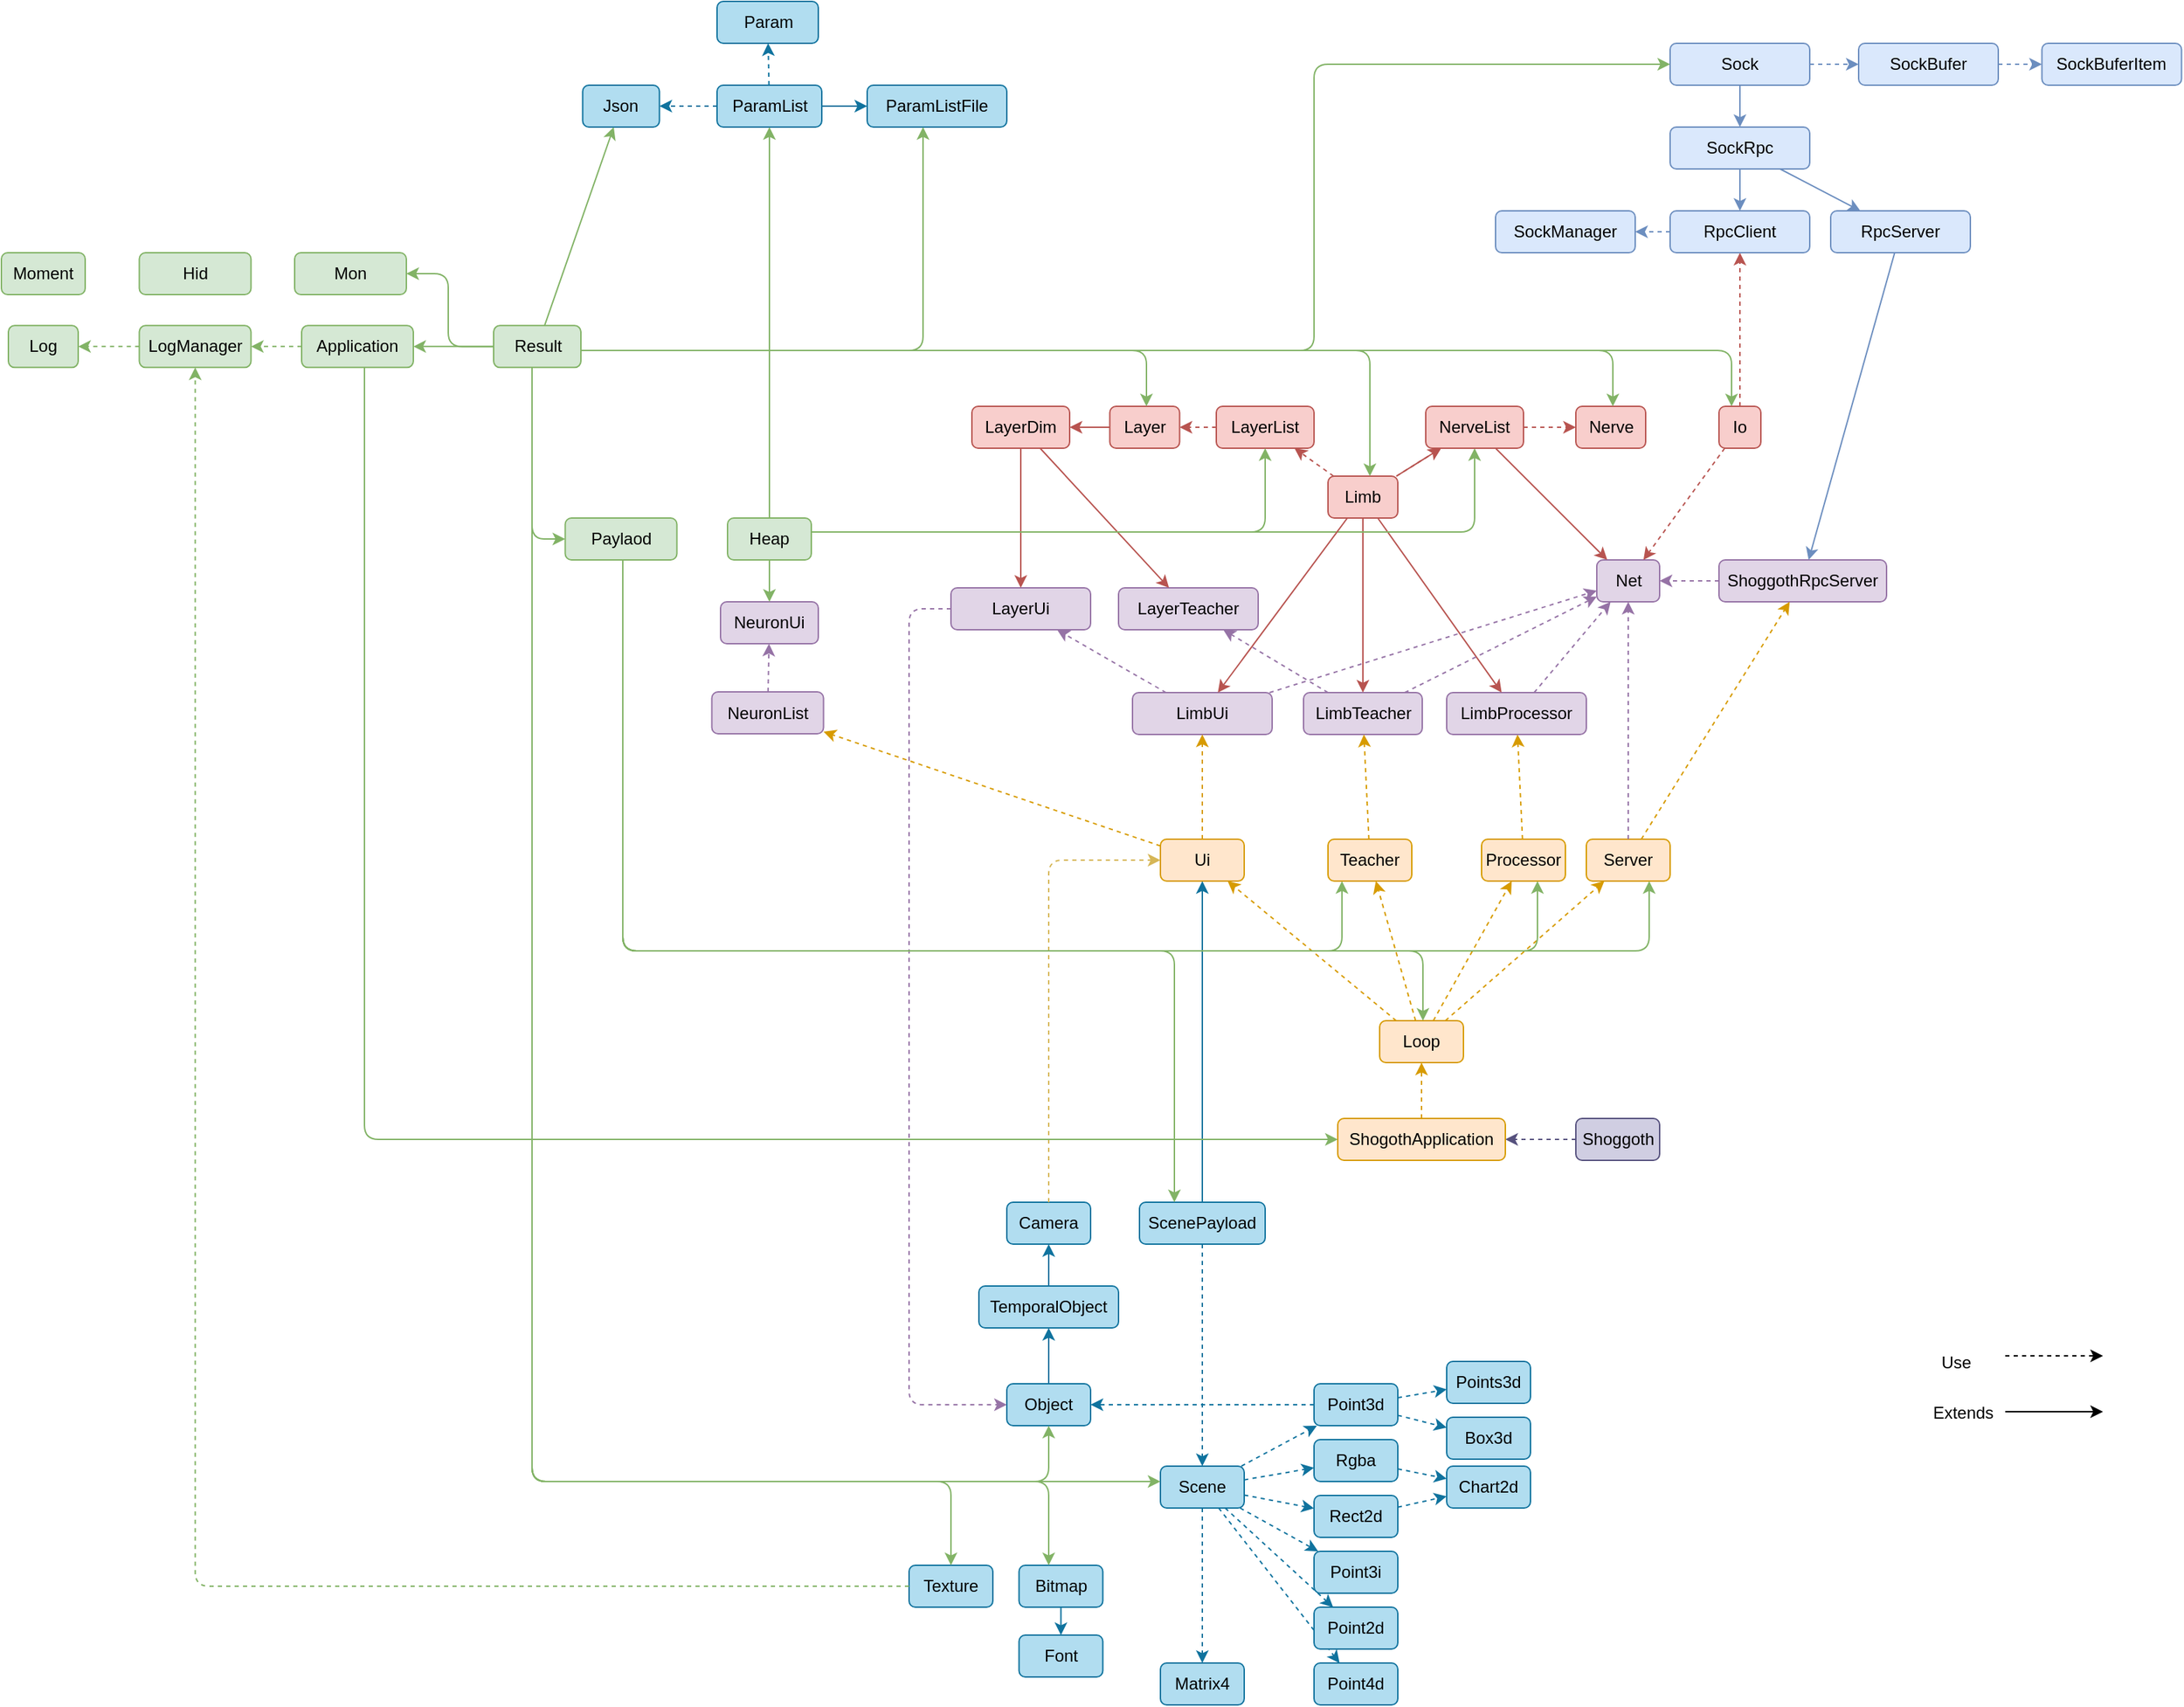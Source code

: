 <mxfile version="24.0.2" type="device">
  <diagram name="Страница — 1" id="72SPT2geHqqNimbWTybM">
    <mxGraphModel dx="3086" dy="752" grid="1" gridSize="10" guides="1" tooltips="1" connect="1" arrows="1" fold="1" page="1" pageScale="1" pageWidth="827" pageHeight="1169" background="none" math="0" shadow="0">
      <root>
        <mxCell id="0" />
        <mxCell id="1" parent="0" />
        <mxCell id="BPb5hYeniMufHD9t9Q5h-2" value="Shoggoth" style="text;html=1;align=center;verticalAlign=middle;whiteSpace=wrap;rounded=1;fillColor=#d0cee2;strokeColor=#56517e;" parent="1" vertex="1">
          <mxGeometry x="-242.5" y="890" width="60" height="30" as="geometry" />
        </mxCell>
        <mxCell id="BPb5hYeniMufHD9t9Q5h-4" style="rounded=1;orthogonalLoop=1;jettySize=auto;html=1;dashed=1;fillColor=#d0cee2;strokeColor=#56517e;" parent="1" source="BPb5hYeniMufHD9t9Q5h-2" target="BPb5hYeniMufHD9t9Q5h-3" edge="1">
          <mxGeometry relative="1" as="geometry">
            <mxPoint x="178.25" y="360" as="sourcePoint" />
          </mxGeometry>
        </mxCell>
        <mxCell id="BPb5hYeniMufHD9t9Q5h-3" value="ShogothApplication" style="text;html=1;align=center;verticalAlign=middle;whiteSpace=wrap;rounded=1;fillColor=#ffe6cc;strokeColor=#d79b00;" parent="1" vertex="1">
          <mxGeometry x="-413" y="890" width="120" height="30" as="geometry" />
        </mxCell>
        <mxCell id="BPb5hYeniMufHD9t9Q5h-6" style="rounded=1;orthogonalLoop=1;jettySize=auto;html=1;dashed=1;fillColor=#ffe6cc;strokeColor=#d79b00;" parent="1" source="BPb5hYeniMufHD9t9Q5h-14" target="BPb5hYeniMufHD9t9Q5h-5" edge="1">
          <mxGeometry relative="1" as="geometry">
            <mxPoint x="50" y="325.5" as="targetPoint" />
          </mxGeometry>
        </mxCell>
        <mxCell id="BPb5hYeniMufHD9t9Q5h-5" value="Server" style="text;html=1;align=center;verticalAlign=middle;whiteSpace=wrap;rounded=1;fillColor=#ffe6cc;strokeColor=#d79b00;" parent="1" vertex="1">
          <mxGeometry x="-235" y="690" width="60" height="30" as="geometry" />
        </mxCell>
        <mxCell id="BPb5hYeniMufHD9t9Q5h-8" style="rounded=1;orthogonalLoop=1;jettySize=auto;html=1;dashed=1;fillColor=#ffe6cc;strokeColor=#d79b00;" parent="1" source="BPb5hYeniMufHD9t9Q5h-14" target="BPb5hYeniMufHD9t9Q5h-7" edge="1">
          <mxGeometry relative="1" as="geometry">
            <mxPoint x="30" y="305.5" as="targetPoint" />
          </mxGeometry>
        </mxCell>
        <mxCell id="BPb5hYeniMufHD9t9Q5h-7" value="Teacher" style="text;html=1;align=center;verticalAlign=middle;whiteSpace=wrap;rounded=1;fillColor=#ffe6cc;strokeColor=#d79b00;" parent="1" vertex="1">
          <mxGeometry x="-420" y="690" width="60" height="30" as="geometry" />
        </mxCell>
        <mxCell id="BPb5hYeniMufHD9t9Q5h-9" value="Application" style="text;html=1;align=center;verticalAlign=middle;whiteSpace=wrap;rounded=1;fillColor=#d5e8d4;strokeColor=#82b366;" parent="1" vertex="1">
          <mxGeometry x="-1155" y="322.16" width="80" height="30" as="geometry" />
        </mxCell>
        <mxCell id="BPb5hYeniMufHD9t9Q5h-12" style="rounded=1;orthogonalLoop=1;jettySize=auto;html=1;dashed=1;fillColor=#ffe6cc;strokeColor=#d79b00;" parent="1" source="BPb5hYeniMufHD9t9Q5h-14" target="BPb5hYeniMufHD9t9Q5h-11" edge="1">
          <mxGeometry relative="1" as="geometry">
            <mxPoint x="220" y="665.5" as="targetPoint" />
          </mxGeometry>
        </mxCell>
        <mxCell id="BPb5hYeniMufHD9t9Q5h-11" value="Ui" style="text;html=1;align=center;verticalAlign=middle;whiteSpace=wrap;rounded=1;fillColor=#ffe6cc;strokeColor=#d79b00;" parent="1" vertex="1">
          <mxGeometry x="-540" y="690" width="60" height="30" as="geometry" />
        </mxCell>
        <mxCell id="BPb5hYeniMufHD9t9Q5h-15" style="rounded=1;orthogonalLoop=1;jettySize=auto;html=1;dashed=1;fillColor=#ffe6cc;strokeColor=#d79b00;" parent="1" source="BPb5hYeniMufHD9t9Q5h-3" target="BPb5hYeniMufHD9t9Q5h-14" edge="1">
          <mxGeometry relative="1" as="geometry">
            <mxPoint x="167" y="490" as="targetPoint" />
          </mxGeometry>
        </mxCell>
        <mxCell id="BPb5hYeniMufHD9t9Q5h-14" value="Loop" style="text;html=1;align=center;verticalAlign=middle;whiteSpace=wrap;rounded=1;fillColor=#ffe6cc;strokeColor=#d79b00;" parent="1" vertex="1">
          <mxGeometry x="-383" y="820" width="60" height="30" as="geometry" />
        </mxCell>
        <mxCell id="BPb5hYeniMufHD9t9Q5h-17" style="rounded=1;orthogonalLoop=1;jettySize=auto;html=1;dashed=1;fillColor=#ffe6cc;strokeColor=#d79b00;" parent="1" source="BPb5hYeniMufHD9t9Q5h-14" target="BPb5hYeniMufHD9t9Q5h-16" edge="1">
          <mxGeometry relative="1" as="geometry">
            <mxPoint x="90" y="315.5" as="targetPoint" />
          </mxGeometry>
        </mxCell>
        <mxCell id="BPb5hYeniMufHD9t9Q5h-16" value="Processor" style="text;html=1;align=center;verticalAlign=middle;whiteSpace=wrap;rounded=1;fillColor=#ffe6cc;strokeColor=#d79b00;" parent="1" vertex="1">
          <mxGeometry x="-310" y="690" width="60" height="30" as="geometry" />
        </mxCell>
        <mxCell id="BPb5hYeniMufHD9t9Q5h-19" style="rounded=1;orthogonalLoop=1;jettySize=auto;html=1;fillColor=#d5e8d4;strokeColor=#82b366;edgeStyle=orthogonalEdgeStyle;" parent="1" source="Z55XJMEU9uU-6QPWOgbq-85" target="BPb5hYeniMufHD9t9Q5h-7" edge="1">
          <mxGeometry relative="1" as="geometry">
            <mxPoint x="-820" y="805" as="sourcePoint" />
            <Array as="points">
              <mxPoint x="-925" y="770" />
              <mxPoint x="-410" y="770" />
            </Array>
          </mxGeometry>
        </mxCell>
        <mxCell id="BPb5hYeniMufHD9t9Q5h-24" style="rounded=1;orthogonalLoop=1;jettySize=auto;html=1;fillColor=#d5e8d4;strokeColor=#82b366;edgeStyle=orthogonalEdgeStyle;" parent="1" source="Z55XJMEU9uU-6QPWOgbq-85" target="BPb5hYeniMufHD9t9Q5h-14" edge="1">
          <mxGeometry relative="1" as="geometry">
            <mxPoint x="-820" y="805" as="sourcePoint" />
            <Array as="points">
              <mxPoint x="-925" y="770" />
              <mxPoint x="-352" y="770" />
            </Array>
          </mxGeometry>
        </mxCell>
        <mxCell id="BPb5hYeniMufHD9t9Q5h-20" style="rounded=1;orthogonalLoop=1;jettySize=auto;html=1;fillColor=#b1ddf0;strokeColor=#10739e;" parent="1" source="Z55XJMEU9uU-6QPWOgbq-20" target="BPb5hYeniMufHD9t9Q5h-11" edge="1">
          <mxGeometry relative="1" as="geometry">
            <mxPoint x="-210" y="540" as="sourcePoint" />
            <mxPoint x="-60" y="400" as="targetPoint" />
          </mxGeometry>
        </mxCell>
        <mxCell id="BPb5hYeniMufHD9t9Q5h-22" style="rounded=1;orthogonalLoop=1;jettySize=auto;html=1;fillColor=#d5e8d4;strokeColor=#82b366;edgeStyle=orthogonalEdgeStyle;" parent="1" source="Z55XJMEU9uU-6QPWOgbq-85" target="BPb5hYeniMufHD9t9Q5h-5" edge="1">
          <mxGeometry relative="1" as="geometry">
            <mxPoint x="-820" y="805" as="sourcePoint" />
            <mxPoint x="-75" y="280" as="targetPoint" />
            <Array as="points">
              <mxPoint x="-925" y="770" />
              <mxPoint x="-190" y="770" />
            </Array>
          </mxGeometry>
        </mxCell>
        <mxCell id="BPb5hYeniMufHD9t9Q5h-23" style="rounded=1;orthogonalLoop=1;jettySize=auto;html=1;fillColor=#d5e8d4;strokeColor=#82b366;edgeStyle=orthogonalEdgeStyle;" parent="1" source="Z55XJMEU9uU-6QPWOgbq-85" target="BPb5hYeniMufHD9t9Q5h-16" edge="1">
          <mxGeometry relative="1" as="geometry">
            <mxPoint x="-820" y="805" as="sourcePoint" />
            <mxPoint x="-70" y="230" as="targetPoint" />
            <Array as="points">
              <mxPoint x="-925" y="770" />
              <mxPoint x="-270" y="770" />
            </Array>
          </mxGeometry>
        </mxCell>
        <mxCell id="BPb5hYeniMufHD9t9Q5h-28" style="rounded=1;orthogonalLoop=1;jettySize=auto;html=1;dashed=1;fillColor=#ffe6cc;strokeColor=#d79b00;" parent="1" source="BPb5hYeniMufHD9t9Q5h-16" target="BPb5hYeniMufHD9t9Q5h-25" edge="1">
          <mxGeometry relative="1" as="geometry">
            <mxPoint x="-210" y="660" as="targetPoint" />
          </mxGeometry>
        </mxCell>
        <mxCell id="BPb5hYeniMufHD9t9Q5h-25" value="LimbProcessor" style="text;html=1;align=center;verticalAlign=middle;whiteSpace=wrap;rounded=1;fillColor=#e1d5e7;strokeColor=#9673a6;" parent="1" vertex="1">
          <mxGeometry x="-335" y="585" width="100" height="30" as="geometry" />
        </mxCell>
        <mxCell id="BPb5hYeniMufHD9t9Q5h-26" value="LimbTeacher" style="text;html=1;align=center;verticalAlign=middle;whiteSpace=wrap;rounded=1;fillColor=#e1d5e7;strokeColor=#9673a6;" parent="1" vertex="1">
          <mxGeometry x="-437.5" y="585" width="85" height="30" as="geometry" />
        </mxCell>
        <mxCell id="BPb5hYeniMufHD9t9Q5h-27" value="LimbUi" style="text;html=1;align=center;verticalAlign=middle;whiteSpace=wrap;rounded=1;fillColor=#e1d5e7;strokeColor=#9673a6;" parent="1" vertex="1">
          <mxGeometry x="-560" y="585" width="100" height="30" as="geometry" />
        </mxCell>
        <mxCell id="BPb5hYeniMufHD9t9Q5h-29" style="rounded=1;orthogonalLoop=1;jettySize=auto;html=1;dashed=1;fillColor=#ffe6cc;strokeColor=#d79b00;" parent="1" source="BPb5hYeniMufHD9t9Q5h-7" target="BPb5hYeniMufHD9t9Q5h-26" edge="1">
          <mxGeometry relative="1" as="geometry">
            <mxPoint x="-190" y="372" as="sourcePoint" />
            <mxPoint x="-190" y="610" as="targetPoint" />
          </mxGeometry>
        </mxCell>
        <mxCell id="BPb5hYeniMufHD9t9Q5h-31" style="rounded=1;orthogonalLoop=1;jettySize=auto;html=1;dashed=1;fillColor=#ffe6cc;strokeColor=#d79b00;" parent="1" source="BPb5hYeniMufHD9t9Q5h-11" target="BPb5hYeniMufHD9t9Q5h-27" edge="1">
          <mxGeometry relative="1" as="geometry">
            <mxPoint x="-195" y="300" as="sourcePoint" />
            <mxPoint x="-230" y="620" as="targetPoint" />
          </mxGeometry>
        </mxCell>
        <mxCell id="BPb5hYeniMufHD9t9Q5h-32" value="Limb" style="text;html=1;align=center;verticalAlign=middle;whiteSpace=wrap;rounded=1;fillColor=#f8cecc;strokeColor=#b85450;" parent="1" vertex="1">
          <mxGeometry x="-420" y="430" width="50" height="30" as="geometry" />
        </mxCell>
        <mxCell id="BPb5hYeniMufHD9t9Q5h-33" style="rounded=1;orthogonalLoop=1;jettySize=auto;html=1;fillColor=#f8cecc;strokeColor=#b85450;" parent="1" source="BPb5hYeniMufHD9t9Q5h-32" target="BPb5hYeniMufHD9t9Q5h-25" edge="1">
          <mxGeometry relative="1" as="geometry">
            <mxPoint x="-227" y="250" as="sourcePoint" />
            <mxPoint x="-102" y="400" as="targetPoint" />
            <Array as="points" />
          </mxGeometry>
        </mxCell>
        <mxCell id="BPb5hYeniMufHD9t9Q5h-35" style="rounded=1;orthogonalLoop=1;jettySize=auto;html=1;fillColor=#f8cecc;strokeColor=#b85450;" parent="1" source="BPb5hYeniMufHD9t9Q5h-32" target="BPb5hYeniMufHD9t9Q5h-26" edge="1">
          <mxGeometry relative="1" as="geometry">
            <mxPoint x="-353" y="365" as="sourcePoint" />
            <mxPoint x="-290" y="365" as="targetPoint" />
            <Array as="points" />
          </mxGeometry>
        </mxCell>
        <mxCell id="BPb5hYeniMufHD9t9Q5h-36" value="Net" style="text;html=1;align=center;verticalAlign=middle;whiteSpace=wrap;rounded=1;fillColor=#e1d5e7;strokeColor=#9673a6;" parent="1" vertex="1">
          <mxGeometry x="-227.5" y="490" width="45" height="30" as="geometry" />
        </mxCell>
        <mxCell id="BPb5hYeniMufHD9t9Q5h-37" style="rounded=1;orthogonalLoop=1;jettySize=auto;html=1;fillColor=#f8cecc;strokeColor=#b85450;" parent="1" source="BPb5hYeniMufHD9t9Q5h-69" target="BPb5hYeniMufHD9t9Q5h-36" edge="1">
          <mxGeometry relative="1" as="geometry">
            <mxPoint x="-371" y="400" as="sourcePoint" />
            <mxPoint x="-306" y="420" as="targetPoint" />
            <Array as="points" />
          </mxGeometry>
        </mxCell>
        <mxCell id="BPb5hYeniMufHD9t9Q5h-39" style="rounded=1;orthogonalLoop=1;jettySize=auto;html=1;dashed=1;fillColor=#e1d5e7;strokeColor=#9673a6;" parent="1" source="BPb5hYeniMufHD9t9Q5h-25" target="BPb5hYeniMufHD9t9Q5h-36" edge="1">
          <mxGeometry relative="1" as="geometry">
            <mxPoint x="-190" y="415" as="sourcePoint" />
            <mxPoint x="-230" y="190" as="targetPoint" />
          </mxGeometry>
        </mxCell>
        <mxCell id="BPb5hYeniMufHD9t9Q5h-40" style="rounded=1;orthogonalLoop=1;jettySize=auto;html=1;dashed=1;fillColor=#e1d5e7;strokeColor=#9673a6;" parent="1" source="BPb5hYeniMufHD9t9Q5h-27" target="BPb5hYeniMufHD9t9Q5h-36" edge="1">
          <mxGeometry relative="1" as="geometry">
            <mxPoint x="-362" y="460" as="sourcePoint" />
            <mxPoint x="-220" y="180" as="targetPoint" />
          </mxGeometry>
        </mxCell>
        <mxCell id="BPb5hYeniMufHD9t9Q5h-41" style="rounded=1;orthogonalLoop=1;jettySize=auto;html=1;dashed=1;fillColor=#e1d5e7;strokeColor=#9673a6;" parent="1" source="BPb5hYeniMufHD9t9Q5h-26" target="BPb5hYeniMufHD9t9Q5h-36" edge="1">
          <mxGeometry relative="1" as="geometry">
            <mxPoint x="-381" y="460" as="sourcePoint" />
            <mxPoint x="-225" y="210" as="targetPoint" />
          </mxGeometry>
        </mxCell>
        <mxCell id="BPb5hYeniMufHD9t9Q5h-42" value="Layer" style="text;html=1;align=center;verticalAlign=middle;whiteSpace=wrap;rounded=1;fillColor=#f8cecc;strokeColor=#b85450;" parent="1" vertex="1">
          <mxGeometry x="-576.25" y="380" width="50" height="30" as="geometry" />
        </mxCell>
        <mxCell id="BPb5hYeniMufHD9t9Q5h-44" value="LayerTeacher" style="text;html=1;align=center;verticalAlign=middle;whiteSpace=wrap;rounded=1;fillColor=#e1d5e7;strokeColor=#9673a6;" parent="1" vertex="1">
          <mxGeometry x="-570" y="510" width="100" height="30" as="geometry" />
        </mxCell>
        <mxCell id="BPb5hYeniMufHD9t9Q5h-45" style="rounded=1;orthogonalLoop=1;jettySize=auto;html=1;fillColor=#f8cecc;strokeColor=#b85450;" parent="1" source="BPb5hYeniMufHD9t9Q5h-53" target="BPb5hYeniMufHD9t9Q5h-44" edge="1">
          <mxGeometry relative="1" as="geometry">
            <mxPoint x="-379" y="330" as="sourcePoint" />
            <mxPoint x="-264" y="400" as="targetPoint" />
          </mxGeometry>
        </mxCell>
        <mxCell id="BPb5hYeniMufHD9t9Q5h-46" style="rounded=1;orthogonalLoop=1;jettySize=auto;html=1;dashed=1;fillColor=#e1d5e7;strokeColor=#9673a6;" parent="1" source="BPb5hYeniMufHD9t9Q5h-26" target="BPb5hYeniMufHD9t9Q5h-44" edge="1">
          <mxGeometry relative="1" as="geometry">
            <mxPoint x="-363" y="345" as="sourcePoint" />
            <mxPoint x="-380" y="450" as="targetPoint" />
          </mxGeometry>
        </mxCell>
        <mxCell id="BPb5hYeniMufHD9t9Q5h-47" value="LayerUi" style="text;html=1;align=center;verticalAlign=middle;whiteSpace=wrap;rounded=1;fillColor=#e1d5e7;strokeColor=#9673a6;" parent="1" vertex="1">
          <mxGeometry x="-690" y="510" width="100" height="30" as="geometry" />
        </mxCell>
        <mxCell id="BPb5hYeniMufHD9t9Q5h-48" style="rounded=1;orthogonalLoop=1;jettySize=auto;html=1;dashed=1;fillColor=#e1d5e7;strokeColor=#9673a6;" parent="1" source="BPb5hYeniMufHD9t9Q5h-27" target="BPb5hYeniMufHD9t9Q5h-47" edge="1">
          <mxGeometry relative="1" as="geometry">
            <mxPoint x="-360" y="190" as="sourcePoint" />
            <mxPoint x="-300" y="610" as="targetPoint" />
          </mxGeometry>
        </mxCell>
        <mxCell id="BPb5hYeniMufHD9t9Q5h-49" style="rounded=1;orthogonalLoop=1;jettySize=auto;html=1;fillColor=#f8cecc;strokeColor=#b85450;" parent="1" source="BPb5hYeniMufHD9t9Q5h-42" target="BPb5hYeniMufHD9t9Q5h-53" edge="1">
          <mxGeometry relative="1" as="geometry">
            <mxPoint x="-95" y="325" as="sourcePoint" />
            <mxPoint x="-55" y="325" as="targetPoint" />
          </mxGeometry>
        </mxCell>
        <mxCell id="BPb5hYeniMufHD9t9Q5h-52" style="rounded=1;orthogonalLoop=1;jettySize=auto;html=1;dashed=1;fillColor=#f8cecc;strokeColor=#b85450;" parent="1" source="BPb5hYeniMufHD9t9Q5h-51" target="BPb5hYeniMufHD9t9Q5h-36" edge="1">
          <mxGeometry relative="1" as="geometry">
            <mxPoint x="-346" y="280" as="sourcePoint" />
            <mxPoint x="-420" y="220" as="targetPoint" />
          </mxGeometry>
        </mxCell>
        <mxCell id="BPb5hYeniMufHD9t9Q5h-53" value="LayerDim" style="text;html=1;align=center;verticalAlign=middle;whiteSpace=wrap;rounded=1;fillColor=#f8cecc;strokeColor=#b85450;" parent="1" vertex="1">
          <mxGeometry x="-675" y="380" width="70" height="30" as="geometry" />
        </mxCell>
        <mxCell id="BPb5hYeniMufHD9t9Q5h-54" style="rounded=1;orthogonalLoop=1;jettySize=auto;html=1;fillColor=#f8cecc;strokeColor=#b85450;" parent="1" source="BPb5hYeniMufHD9t9Q5h-53" target="BPb5hYeniMufHD9t9Q5h-47" edge="1">
          <mxGeometry relative="1" as="geometry">
            <mxPoint x="-460" y="378" as="sourcePoint" />
            <mxPoint x="-290" y="422" as="targetPoint" />
          </mxGeometry>
        </mxCell>
        <mxCell id="BPb5hYeniMufHD9t9Q5h-55" value="NeuronUi" style="text;html=1;align=center;verticalAlign=middle;whiteSpace=wrap;rounded=1;fillColor=#e1d5e7;strokeColor=#9673a6;" parent="1" vertex="1">
          <mxGeometry x="-855" y="520" width="70" height="30" as="geometry" />
        </mxCell>
        <mxCell id="BPb5hYeniMufHD9t9Q5h-57" value="NeuronList" style="text;html=1;align=center;verticalAlign=middle;whiteSpace=wrap;rounded=1;fillColor=#e1d5e7;strokeColor=#9673a6;" parent="1" vertex="1">
          <mxGeometry x="-861.25" y="584.5" width="80" height="30" as="geometry" />
        </mxCell>
        <mxCell id="BPb5hYeniMufHD9t9Q5h-58" style="rounded=1;orthogonalLoop=1;jettySize=auto;html=1;fillColor=#d5e8d4;strokeColor=#82b366;" parent="1" source="Z55XJMEU9uU-6QPWOgbq-43" target="BPb5hYeniMufHD9t9Q5h-55" edge="1">
          <mxGeometry relative="1" as="geometry">
            <mxPoint x="-10" y="435" as="sourcePoint" />
            <mxPoint x="-60" y="435" as="targetPoint" />
            <Array as="points" />
          </mxGeometry>
        </mxCell>
        <mxCell id="BPb5hYeniMufHD9t9Q5h-59" style="rounded=1;orthogonalLoop=1;jettySize=auto;html=1;dashed=1;fillColor=#e1d5e7;strokeColor=#9673a6;" parent="1" source="BPb5hYeniMufHD9t9Q5h-57" target="BPb5hYeniMufHD9t9Q5h-55" edge="1">
          <mxGeometry relative="1" as="geometry">
            <mxPoint x="-273" y="500" as="sourcePoint" />
            <mxPoint x="-490" y="830" as="targetPoint" />
          </mxGeometry>
        </mxCell>
        <mxCell id="BPb5hYeniMufHD9t9Q5h-61" style="rounded=1;orthogonalLoop=1;jettySize=auto;html=1;edgeStyle=orthogonalEdgeStyle;fillColor=#d5e8d4;strokeColor=#82b366;" parent="1" source="Z55XJMEU9uU-6QPWOgbq-44" target="BPb5hYeniMufHD9t9Q5h-42" edge="1">
          <mxGeometry relative="1" as="geometry">
            <mxPoint x="-520" y="545" as="sourcePoint" />
            <mxPoint x="-470" y="545" as="targetPoint" />
            <Array as="points">
              <mxPoint x="-550" y="340" />
            </Array>
          </mxGeometry>
        </mxCell>
        <mxCell id="BPb5hYeniMufHD9t9Q5h-62" value="LayerList" style="text;html=1;align=center;verticalAlign=middle;whiteSpace=wrap;rounded=1;fillColor=#f8cecc;strokeColor=#b85450;" parent="1" vertex="1">
          <mxGeometry x="-500" y="380" width="70" height="30" as="geometry" />
        </mxCell>
        <mxCell id="BPb5hYeniMufHD9t9Q5h-63" style="rounded=1;orthogonalLoop=1;jettySize=auto;html=1;edgeStyle=orthogonalEdgeStyle;fillColor=#d5e8d4;strokeColor=#82b366;" parent="1" source="Z55XJMEU9uU-6QPWOgbq-43" target="BPb5hYeniMufHD9t9Q5h-69" edge="1">
          <mxGeometry relative="1" as="geometry">
            <mxPoint x="120" y="696" as="sourcePoint" />
            <mxPoint x="-230" y="704" as="targetPoint" />
            <Array as="points">
              <mxPoint x="-757" y="470" />
              <mxPoint x="-305" y="470" />
            </Array>
          </mxGeometry>
        </mxCell>
        <mxCell id="BPb5hYeniMufHD9t9Q5h-64" style="rounded=1;orthogonalLoop=1;jettySize=auto;html=1;dashed=1;fillColor=#f8cecc;strokeColor=#b85450;" parent="1" source="BPb5hYeniMufHD9t9Q5h-62" target="BPb5hYeniMufHD9t9Q5h-42" edge="1">
          <mxGeometry relative="1" as="geometry">
            <mxPoint x="-36" y="352.5" as="sourcePoint" />
            <mxPoint x="-335" y="520" as="targetPoint" />
          </mxGeometry>
        </mxCell>
        <mxCell id="BPb5hYeniMufHD9t9Q5h-67" value="Nerve" style="text;html=1;align=center;verticalAlign=middle;whiteSpace=wrap;rounded=1;fillColor=#f8cecc;strokeColor=#b85450;" parent="1" vertex="1">
          <mxGeometry x="-242.5" y="380" width="50" height="30" as="geometry" />
        </mxCell>
        <mxCell id="BPb5hYeniMufHD9t9Q5h-68" style="rounded=1;orthogonalLoop=1;jettySize=auto;html=1;edgeStyle=orthogonalEdgeStyle;fillColor=#d5e8d4;strokeColor=#82b366;" parent="1" source="Z55XJMEU9uU-6QPWOgbq-44" target="BPb5hYeniMufHD9t9Q5h-67" edge="1">
          <mxGeometry relative="1" as="geometry">
            <mxPoint x="-686" y="560" as="sourcePoint" />
            <mxPoint x="-581" y="710" as="targetPoint" />
            <Array as="points">
              <mxPoint x="-216" y="340" />
            </Array>
          </mxGeometry>
        </mxCell>
        <mxCell id="BPb5hYeniMufHD9t9Q5h-70" style="rounded=1;orthogonalLoop=1;jettySize=auto;html=1;dashed=1;fillColor=#f8cecc;strokeColor=#b85450;" parent="1" source="BPb5hYeniMufHD9t9Q5h-69" target="BPb5hYeniMufHD9t9Q5h-67" edge="1">
          <mxGeometry relative="1" as="geometry">
            <mxPoint x="-345" y="457.5" as="sourcePoint" />
            <mxPoint x="-325" y="320" as="targetPoint" />
          </mxGeometry>
        </mxCell>
        <mxCell id="BPb5hYeniMufHD9t9Q5h-71" style="rounded=1;orthogonalLoop=1;jettySize=auto;html=1;edgeStyle=orthogonalEdgeStyle;fillColor=#d5e8d4;strokeColor=#82b366;" parent="1" source="Z55XJMEU9uU-6QPWOgbq-44" target="BPb5hYeniMufHD9t9Q5h-32" edge="1">
          <mxGeometry relative="1" as="geometry">
            <mxPoint x="-817" y="512" as="sourcePoint" />
            <mxPoint x="-695" y="460" as="targetPoint" />
            <Array as="points">
              <mxPoint x="-390" y="340" />
            </Array>
          </mxGeometry>
        </mxCell>
        <mxCell id="BPb5hYeniMufHD9t9Q5h-72" style="rounded=1;orthogonalLoop=1;jettySize=auto;html=1;edgeStyle=orthogonalEdgeStyle;fillColor=#d5e8d4;strokeColor=#82b366;" parent="1" source="Z55XJMEU9uU-6QPWOgbq-43" target="BPb5hYeniMufHD9t9Q5h-62" edge="1">
          <mxGeometry relative="1" as="geometry">
            <mxPoint x="-747" y="710" as="sourcePoint" />
            <mxPoint x="-580" y="460" as="targetPoint" />
            <Array as="points">
              <mxPoint x="-757" y="470" />
              <mxPoint x="-480" y="470" />
            </Array>
          </mxGeometry>
        </mxCell>
        <mxCell id="BPb5hYeniMufHD9t9Q5h-73" style="rounded=1;orthogonalLoop=1;jettySize=auto;html=1;dashed=1;fillColor=#f8cecc;strokeColor=#b85450;" parent="1" source="BPb5hYeniMufHD9t9Q5h-32" target="BPb5hYeniMufHD9t9Q5h-69" edge="1">
          <mxGeometry relative="1" as="geometry">
            <mxPoint x="-505" y="370" as="sourcePoint" />
            <mxPoint x="-305" y="370" as="targetPoint" />
          </mxGeometry>
        </mxCell>
        <mxCell id="BPb5hYeniMufHD9t9Q5h-74" style="rounded=1;orthogonalLoop=1;jettySize=auto;html=1;dashed=1;fillColor=#f8cecc;strokeColor=#b85450;" parent="1" source="BPb5hYeniMufHD9t9Q5h-32" target="BPb5hYeniMufHD9t9Q5h-62" edge="1">
          <mxGeometry relative="1" as="geometry">
            <mxPoint x="-455" y="425" as="sourcePoint" />
            <mxPoint x="-335" y="470" as="targetPoint" />
          </mxGeometry>
        </mxCell>
        <mxCell id="BPb5hYeniMufHD9t9Q5h-75" value="ShoggothRpcServer" style="text;html=1;align=center;verticalAlign=middle;whiteSpace=wrap;rounded=1;fillColor=#e1d5e7;strokeColor=#9673a6;" parent="1" vertex="1">
          <mxGeometry x="-140" y="490" width="120" height="30" as="geometry" />
        </mxCell>
        <mxCell id="BPb5hYeniMufHD9t9Q5h-76" style="rounded=1;orthogonalLoop=1;jettySize=auto;html=1;dashed=1;fillColor=#ffe6cc;strokeColor=#d79b00;" parent="1" source="BPb5hYeniMufHD9t9Q5h-5" target="BPb5hYeniMufHD9t9Q5h-75" edge="1">
          <mxGeometry relative="1" as="geometry">
            <mxPoint x="-41" y="425.5" as="sourcePoint" />
            <mxPoint x="20" y="335.5" as="targetPoint" />
          </mxGeometry>
        </mxCell>
        <mxCell id="BPb5hYeniMufHD9t9Q5h-78" style="rounded=1;orthogonalLoop=1;jettySize=auto;html=1;fillColor=#dae8fc;strokeColor=#6c8ebf;" parent="1" source="Z55XJMEU9uU-6QPWOgbq-25" target="BPb5hYeniMufHD9t9Q5h-75" edge="1">
          <mxGeometry relative="1" as="geometry">
            <mxPoint x="-70" y="190" as="sourcePoint" />
            <Array as="points" />
          </mxGeometry>
        </mxCell>
        <mxCell id="BPb5hYeniMufHD9t9Q5h-89" style="rounded=1;orthogonalLoop=1;jettySize=auto;html=1;edgeStyle=orthogonalEdgeStyle;fillColor=#d5e8d4;strokeColor=#82b366;" parent="1" source="Z55XJMEU9uU-6QPWOgbq-44" target="BPb5hYeniMufHD9t9Q5h-51" edge="1">
          <mxGeometry relative="1" as="geometry">
            <mxPoint x="-870" y="434" as="sourcePoint" />
            <mxPoint x="-560" y="426" as="targetPoint" />
            <Array as="points">
              <mxPoint x="-131" y="340" />
            </Array>
          </mxGeometry>
        </mxCell>
        <mxCell id="BPb5hYeniMufHD9t9Q5h-92" value="Object" style="text;html=1;align=center;verticalAlign=middle;whiteSpace=wrap;rounded=1;fillColor=#b1ddf0;strokeColor=#10739e;" parent="1" vertex="1">
          <mxGeometry x="-650" y="1080" width="60" height="30" as="geometry" />
        </mxCell>
        <mxCell id="BPb5hYeniMufHD9t9Q5h-93" style="rounded=1;orthogonalLoop=1;jettySize=auto;html=1;dashed=1;fillColor=#e1d5e7;strokeColor=#9673a6;edgeStyle=orthogonalEdgeStyle;" parent="1" source="BPb5hYeniMufHD9t9Q5h-47" target="BPb5hYeniMufHD9t9Q5h-92" edge="1">
          <mxGeometry relative="1" as="geometry">
            <mxPoint x="-310" y="620" as="sourcePoint" />
            <mxPoint x="-525" y="440" as="targetPoint" />
            <Array as="points">
              <mxPoint x="-720" y="525" />
              <mxPoint x="-720" y="1095" />
            </Array>
          </mxGeometry>
        </mxCell>
        <mxCell id="Z55XJMEU9uU-6QPWOgbq-3" style="rounded=1;orthogonalLoop=1;jettySize=auto;html=1;dashed=1;fillColor=#e1d5e7;strokeColor=#9673a6;" parent="1" source="BPb5hYeniMufHD9t9Q5h-75" target="BPb5hYeniMufHD9t9Q5h-36" edge="1">
          <mxGeometry relative="1" as="geometry">
            <mxPoint x="-250" y="185" as="sourcePoint" />
            <mxPoint x="-400" y="255" as="targetPoint" />
          </mxGeometry>
        </mxCell>
        <mxCell id="Z55XJMEU9uU-6QPWOgbq-4" style="rounded=1;orthogonalLoop=1;jettySize=auto;html=1;dashed=1;" parent="1" edge="1">
          <mxGeometry relative="1" as="geometry">
            <mxPoint x="65" y="1060" as="sourcePoint" />
            <mxPoint x="135" y="1060" as="targetPoint" />
          </mxGeometry>
        </mxCell>
        <mxCell id="Z55XJMEU9uU-6QPWOgbq-5" value="Use" style="text;html=1;align=center;verticalAlign=middle;whiteSpace=wrap;rounded=1;" parent="1" vertex="1">
          <mxGeometry y="1050" width="60" height="30" as="geometry" />
        </mxCell>
        <mxCell id="Z55XJMEU9uU-6QPWOgbq-6" style="rounded=1;orthogonalLoop=1;jettySize=auto;html=1;" parent="1" edge="1">
          <mxGeometry relative="1" as="geometry">
            <mxPoint x="65" y="1100" as="sourcePoint" />
            <mxPoint x="135" y="1100" as="targetPoint" />
          </mxGeometry>
        </mxCell>
        <mxCell id="Z55XJMEU9uU-6QPWOgbq-7" value="Extends" style="text;html=1;align=center;verticalAlign=middle;whiteSpace=wrap;rounded=1;" parent="1" vertex="1">
          <mxGeometry x="5" y="1085.5" width="60" height="30" as="geometry" />
        </mxCell>
        <mxCell id="Z55XJMEU9uU-6QPWOgbq-12" style="rounded=1;orthogonalLoop=1;jettySize=auto;html=1;dashed=1;fillColor=#e1d5e7;strokeColor=#9673a6;" parent="1" source="BPb5hYeniMufHD9t9Q5h-5" target="BPb5hYeniMufHD9t9Q5h-36" edge="1">
          <mxGeometry relative="1" as="geometry">
            <mxPoint x="-216" y="700" as="sourcePoint" />
            <mxPoint x="-190" y="170" as="targetPoint" />
          </mxGeometry>
        </mxCell>
        <mxCell id="Z55XJMEU9uU-6QPWOgbq-15" style="rounded=1;orthogonalLoop=1;jettySize=auto;html=1;dashed=1;fillColor=#ffe6cc;strokeColor=#d79b00;" parent="1" source="BPb5hYeniMufHD9t9Q5h-11" target="BPb5hYeniMufHD9t9Q5h-57" edge="1">
          <mxGeometry relative="1" as="geometry">
            <mxPoint x="-150" y="745.5" as="sourcePoint" />
            <mxPoint x="-120" y="590.5" as="targetPoint" />
          </mxGeometry>
        </mxCell>
        <mxCell id="Z55XJMEU9uU-6QPWOgbq-17" value="Camera" style="text;html=1;align=center;verticalAlign=middle;whiteSpace=wrap;rounded=1;fillColor=#b1ddf0;strokeColor=#10739e;" parent="1" vertex="1">
          <mxGeometry x="-650" y="950" width="60" height="30" as="geometry" />
        </mxCell>
        <mxCell id="Z55XJMEU9uU-6QPWOgbq-19" style="rounded=1;orthogonalLoop=1;jettySize=auto;html=1;dashed=1;fillColor=#fff2cc;strokeColor=#d6b656;edgeStyle=orthogonalEdgeStyle;" parent="1" source="Z55XJMEU9uU-6QPWOgbq-17" target="BPb5hYeniMufHD9t9Q5h-11" edge="1">
          <mxGeometry relative="1" as="geometry">
            <mxPoint x="-260" y="770" as="sourcePoint" />
            <mxPoint x="-70" y="710" as="targetPoint" />
            <Array as="points">
              <mxPoint x="-620" y="705" />
            </Array>
          </mxGeometry>
        </mxCell>
        <mxCell id="Z55XJMEU9uU-6QPWOgbq-20" value="ScenePayload" style="text;html=1;align=center;verticalAlign=middle;whiteSpace=wrap;rounded=1;fillColor=#b1ddf0;strokeColor=#10739e;" parent="1" vertex="1">
          <mxGeometry x="-555" y="950" width="90" height="30" as="geometry" />
        </mxCell>
        <mxCell id="Z55XJMEU9uU-6QPWOgbq-21" style="rounded=1;orthogonalLoop=1;jettySize=auto;html=1;dashed=1;fillColor=#f8cecc;strokeColor=#b85450;" parent="1" source="BPb5hYeniMufHD9t9Q5h-51" target="Z55XJMEU9uU-6QPWOgbq-24" edge="1">
          <mxGeometry relative="1" as="geometry">
            <mxPoint x="-540" y="190" as="sourcePoint" />
            <mxPoint x="-310" y="80" as="targetPoint" />
          </mxGeometry>
        </mxCell>
        <mxCell id="Z55XJMEU9uU-6QPWOgbq-24" value="RpcClient" style="text;html=1;align=center;verticalAlign=middle;whiteSpace=wrap;rounded=1;fillColor=#dae8fc;strokeColor=#6c8ebf;" parent="1" vertex="1">
          <mxGeometry x="-175" y="240" width="100" height="30" as="geometry" />
        </mxCell>
        <mxCell id="Z55XJMEU9uU-6QPWOgbq-25" value="RpcServer" style="text;html=1;align=center;verticalAlign=middle;whiteSpace=wrap;rounded=1;fillColor=#dae8fc;strokeColor=#6c8ebf;" parent="1" vertex="1">
          <mxGeometry x="-60" y="240" width="100" height="30" as="geometry" />
        </mxCell>
        <mxCell id="Z55XJMEU9uU-6QPWOgbq-26" value="Sock" style="text;html=1;align=center;verticalAlign=middle;whiteSpace=wrap;rounded=1;fillColor=#dae8fc;strokeColor=#6c8ebf;" parent="1" vertex="1">
          <mxGeometry x="-175" y="120" width="100" height="30" as="geometry" />
        </mxCell>
        <mxCell id="Z55XJMEU9uU-6QPWOgbq-27" value="SockRpc" style="text;html=1;align=center;verticalAlign=middle;whiteSpace=wrap;rounded=1;fillColor=#dae8fc;strokeColor=#6c8ebf;" parent="1" vertex="1">
          <mxGeometry x="-175" y="180" width="100" height="30" as="geometry" />
        </mxCell>
        <mxCell id="Z55XJMEU9uU-6QPWOgbq-28" style="rounded=1;orthogonalLoop=1;jettySize=auto;html=1;fillColor=#dae8fc;strokeColor=#6c8ebf;" parent="1" source="Z55XJMEU9uU-6QPWOgbq-26" target="Z55XJMEU9uU-6QPWOgbq-27" edge="1">
          <mxGeometry relative="1" as="geometry">
            <mxPoint x="40" y="260" as="sourcePoint" />
            <mxPoint x="150" y="620" as="targetPoint" />
          </mxGeometry>
        </mxCell>
        <mxCell id="Z55XJMEU9uU-6QPWOgbq-29" value="SockManager" style="text;html=1;align=center;verticalAlign=middle;whiteSpace=wrap;rounded=1;fillColor=#dae8fc;strokeColor=#6c8ebf;" parent="1" vertex="1">
          <mxGeometry x="-300" y="240" width="100" height="30" as="geometry" />
        </mxCell>
        <mxCell id="Z55XJMEU9uU-6QPWOgbq-31" value="SockBufer" style="text;html=1;align=center;verticalAlign=middle;whiteSpace=wrap;rounded=1;fillColor=#dae8fc;strokeColor=#6c8ebf;" parent="1" vertex="1">
          <mxGeometry x="-40" y="120" width="100" height="30" as="geometry" />
        </mxCell>
        <mxCell id="Z55XJMEU9uU-6QPWOgbq-33" value="SockBuferItem" style="text;html=1;align=center;verticalAlign=middle;whiteSpace=wrap;rounded=1;fillColor=#dae8fc;strokeColor=#6c8ebf;" parent="1" vertex="1">
          <mxGeometry x="91.25" y="120" width="100" height="30" as="geometry" />
        </mxCell>
        <mxCell id="Z55XJMEU9uU-6QPWOgbq-35" style="rounded=1;orthogonalLoop=1;jettySize=auto;html=1;dashed=1;fillColor=#dae8fc;strokeColor=#6c8ebf;" parent="1" source="Z55XJMEU9uU-6QPWOgbq-31" target="Z55XJMEU9uU-6QPWOgbq-33" edge="1">
          <mxGeometry relative="1" as="geometry">
            <mxPoint x="930" y="-10" as="sourcePoint" />
            <mxPoint x="70" y="90" as="targetPoint" />
          </mxGeometry>
        </mxCell>
        <mxCell id="Z55XJMEU9uU-6QPWOgbq-36" style="rounded=1;orthogonalLoop=1;jettySize=auto;html=1;fillColor=#dae8fc;strokeColor=#6c8ebf;" parent="1" source="Z55XJMEU9uU-6QPWOgbq-27" target="Z55XJMEU9uU-6QPWOgbq-25" edge="1">
          <mxGeometry relative="1" as="geometry">
            <mxPoint x="60" y="160" as="sourcePoint" />
            <mxPoint x="50" y="73" as="targetPoint" />
          </mxGeometry>
        </mxCell>
        <mxCell id="Z55XJMEU9uU-6QPWOgbq-37" style="rounded=1;orthogonalLoop=1;jettySize=auto;html=1;fillColor=#dae8fc;strokeColor=#6c8ebf;" parent="1" source="Z55XJMEU9uU-6QPWOgbq-27" target="Z55XJMEU9uU-6QPWOgbq-24" edge="1">
          <mxGeometry relative="1" as="geometry">
            <mxPoint x="72" y="90" as="sourcePoint" />
            <mxPoint x="-22" y="140" as="targetPoint" />
          </mxGeometry>
        </mxCell>
        <mxCell id="Z55XJMEU9uU-6QPWOgbq-38" style="rounded=1;orthogonalLoop=1;jettySize=auto;html=1;dashed=1;fillColor=#dae8fc;strokeColor=#6c8ebf;" parent="1" source="Z55XJMEU9uU-6QPWOgbq-24" target="Z55XJMEU9uU-6QPWOgbq-29" edge="1">
          <mxGeometry relative="1" as="geometry">
            <mxPoint x="328" y="170" as="sourcePoint" />
            <mxPoint x="-310" y="340" as="targetPoint" />
          </mxGeometry>
        </mxCell>
        <mxCell id="Z55XJMEU9uU-6QPWOgbq-39" style="rounded=1;orthogonalLoop=1;jettySize=auto;html=1;dashed=1;fillColor=#dae8fc;strokeColor=#6c8ebf;" parent="1" source="Z55XJMEU9uU-6QPWOgbq-26" target="Z55XJMEU9uU-6QPWOgbq-31" edge="1">
          <mxGeometry relative="1" as="geometry">
            <mxPoint x="190" y="170" as="sourcePoint" />
            <mxPoint x="340" y="170" as="targetPoint" />
          </mxGeometry>
        </mxCell>
        <mxCell id="Z55XJMEU9uU-6QPWOgbq-40" style="rounded=1;orthogonalLoop=1;jettySize=auto;html=1;fillColor=#d5e8d4;strokeColor=#82b366;edgeStyle=orthogonalEdgeStyle;" parent="1" source="Z55XJMEU9uU-6QPWOgbq-44" target="Z55XJMEU9uU-6QPWOgbq-26" edge="1">
          <mxGeometry relative="1" as="geometry">
            <mxPoint x="-814" y="430" as="sourcePoint" />
            <mxPoint x="-580" y="285" as="targetPoint" />
            <Array as="points">
              <mxPoint x="-430" y="340" />
              <mxPoint x="-430" y="135" />
            </Array>
          </mxGeometry>
        </mxCell>
        <mxCell id="Z55XJMEU9uU-6QPWOgbq-43" value="Heap" style="text;html=1;align=center;verticalAlign=middle;whiteSpace=wrap;rounded=1;fillColor=#d5e8d4;strokeColor=#82b366;" parent="1" vertex="1">
          <mxGeometry x="-850" y="460" width="60" height="30" as="geometry" />
        </mxCell>
        <mxCell id="Z55XJMEU9uU-6QPWOgbq-44" value="Result" style="text;html=1;align=center;verticalAlign=middle;whiteSpace=wrap;rounded=1;fillColor=#d5e8d4;strokeColor=#82b366;" parent="1" vertex="1">
          <mxGeometry x="-1017.5" y="322.16" width="62.5" height="30" as="geometry" />
        </mxCell>
        <mxCell id="Z55XJMEU9uU-6QPWOgbq-47" value="Hid" style="text;html=1;align=center;verticalAlign=middle;whiteSpace=wrap;rounded=1;fillColor=#d5e8d4;strokeColor=#82b366;" parent="1" vertex="1">
          <mxGeometry x="-1271.25" y="270" width="80" height="30" as="geometry" />
        </mxCell>
        <mxCell id="Z55XJMEU9uU-6QPWOgbq-48" value="Log" style="text;html=1;align=center;verticalAlign=middle;whiteSpace=wrap;rounded=1;fillColor=#d5e8d4;strokeColor=#82b366;" parent="1" vertex="1">
          <mxGeometry x="-1365" y="322.16" width="50" height="30" as="geometry" />
        </mxCell>
        <mxCell id="Z55XJMEU9uU-6QPWOgbq-49" value="LogManager" style="text;html=1;align=center;verticalAlign=middle;whiteSpace=wrap;rounded=1;fillColor=#d5e8d4;strokeColor=#82b366;" parent="1" vertex="1">
          <mxGeometry x="-1271.25" y="322.16" width="80" height="30" as="geometry" />
        </mxCell>
        <mxCell id="Z55XJMEU9uU-6QPWOgbq-50" style="rounded=1;orthogonalLoop=1;jettySize=auto;html=1;dashed=1;fillColor=#d5e8d4;strokeColor=#82b366;" parent="1" source="Z55XJMEU9uU-6QPWOgbq-49" target="Z55XJMEU9uU-6QPWOgbq-48" edge="1">
          <mxGeometry relative="1" as="geometry">
            <mxPoint x="-1340" y="442.16" as="sourcePoint" />
            <mxPoint x="-2062.75" y="174.66" as="targetPoint" />
          </mxGeometry>
        </mxCell>
        <mxCell id="Z55XJMEU9uU-6QPWOgbq-53" value="Mon" style="text;html=1;align=center;verticalAlign=middle;whiteSpace=wrap;rounded=1;fillColor=#d5e8d4;strokeColor=#82b366;" parent="1" vertex="1">
          <mxGeometry x="-1160" y="270" width="80" height="30" as="geometry" />
        </mxCell>
        <mxCell id="Z55XJMEU9uU-6QPWOgbq-54" style="rounded=1;orthogonalLoop=1;jettySize=auto;html=1;fillColor=#d5e8d4;strokeColor=#82b366;edgeStyle=orthogonalEdgeStyle;" parent="1" source="Z55XJMEU9uU-6QPWOgbq-44" target="Z55XJMEU9uU-6QPWOgbq-53" edge="1">
          <mxGeometry relative="1" as="geometry">
            <mxPoint x="-1206.25" y="479.66" as="sourcePoint" />
            <mxPoint x="-1226.25" y="544.66" as="targetPoint" />
            <Array as="points">
              <mxPoint x="-1050" y="337" />
              <mxPoint x="-1050" y="285" />
            </Array>
          </mxGeometry>
        </mxCell>
        <mxCell id="Z55XJMEU9uU-6QPWOgbq-56" value="Moment" style="text;html=1;align=center;verticalAlign=middle;whiteSpace=wrap;rounded=1;fillColor=#d5e8d4;strokeColor=#82b366;" parent="1" vertex="1">
          <mxGeometry x="-1370" y="270" width="60" height="30" as="geometry" />
        </mxCell>
        <mxCell id="Z55XJMEU9uU-6QPWOgbq-58" style="rounded=1;orthogonalLoop=1;jettySize=auto;html=1;fillColor=#d5e8d4;strokeColor=#82b366;" parent="1" source="Z55XJMEU9uU-6QPWOgbq-44" target="BPb5hYeniMufHD9t9Q5h-9" edge="1">
          <mxGeometry relative="1" as="geometry">
            <mxPoint x="-1184.25" y="479.66" as="sourcePoint" />
            <mxPoint x="-1040" y="290" as="targetPoint" />
          </mxGeometry>
        </mxCell>
        <mxCell id="Z55XJMEU9uU-6QPWOgbq-62" value="Json" style="text;html=1;align=center;verticalAlign=middle;whiteSpace=wrap;rounded=1;fillColor=#b1ddf0;strokeColor=#10739e;" parent="1" vertex="1">
          <mxGeometry x="-953.75" y="150" width="55" height="30" as="geometry" />
        </mxCell>
        <mxCell id="Z55XJMEU9uU-6QPWOgbq-63" value="Param" style="text;html=1;align=center;verticalAlign=middle;whiteSpace=wrap;rounded=1;fillColor=#b1ddf0;strokeColor=#10739e;" parent="1" vertex="1">
          <mxGeometry x="-857.5" y="90" width="72.5" height="30" as="geometry" />
        </mxCell>
        <mxCell id="Z55XJMEU9uU-6QPWOgbq-64" value="ParamList" style="text;html=1;align=center;verticalAlign=middle;whiteSpace=wrap;rounded=1;fillColor=#b1ddf0;strokeColor=#10739e;" parent="1" vertex="1">
          <mxGeometry x="-857.5" y="150" width="75" height="30" as="geometry" />
        </mxCell>
        <mxCell id="Z55XJMEU9uU-6QPWOgbq-65" style="rounded=1;orthogonalLoop=1;jettySize=auto;html=1;fillColor=#d5e8d4;strokeColor=#82b366;" parent="1" source="Z55XJMEU9uU-6QPWOgbq-43" target="Z55XJMEU9uU-6QPWOgbq-64" edge="1">
          <mxGeometry relative="1" as="geometry">
            <mxPoint x="-755" y="830" as="sourcePoint" />
            <mxPoint x="-755" y="805" as="targetPoint" />
            <Array as="points" />
          </mxGeometry>
        </mxCell>
        <mxCell id="Z55XJMEU9uU-6QPWOgbq-66" value="ParamListFile" style="text;html=1;align=center;verticalAlign=middle;whiteSpace=wrap;rounded=1;fillColor=#b1ddf0;strokeColor=#10739e;" parent="1" vertex="1">
          <mxGeometry x="-750" y="150" width="100" height="30" as="geometry" />
        </mxCell>
        <mxCell id="Z55XJMEU9uU-6QPWOgbq-67" style="rounded=1;orthogonalLoop=1;jettySize=auto;html=1;fillColor=#b1ddf0;strokeColor=#10739e;" parent="1" source="Z55XJMEU9uU-6QPWOgbq-64" target="Z55XJMEU9uU-6QPWOgbq-66" edge="1">
          <mxGeometry relative="1" as="geometry">
            <mxPoint x="-965" y="215" as="sourcePoint" />
            <mxPoint x="-960" y="35" as="targetPoint" />
          </mxGeometry>
        </mxCell>
        <mxCell id="Z55XJMEU9uU-6QPWOgbq-68" style="rounded=1;orthogonalLoop=1;jettySize=auto;html=1;fillColor=#d5e8d4;strokeColor=#82b366;edgeStyle=orthogonalEdgeStyle;" parent="1" source="Z55XJMEU9uU-6QPWOgbq-44" target="Z55XJMEU9uU-6QPWOgbq-66" edge="1">
          <mxGeometry relative="1" as="geometry">
            <mxPoint x="-985" y="755" as="sourcePoint" />
            <mxPoint x="-980" y="575" as="targetPoint" />
            <Array as="points">
              <mxPoint x="-710" y="340" />
            </Array>
          </mxGeometry>
        </mxCell>
        <mxCell id="Z55XJMEU9uU-6QPWOgbq-70" style="rounded=1;orthogonalLoop=1;jettySize=auto;html=1;fillColor=#d5e8d4;strokeColor=#82b366;" parent="1" source="Z55XJMEU9uU-6QPWOgbq-44" target="Z55XJMEU9uU-6QPWOgbq-62" edge="1">
          <mxGeometry relative="1" as="geometry">
            <mxPoint x="-1050" y="810" as="sourcePoint" />
            <mxPoint x="-1085" y="695" as="targetPoint" />
          </mxGeometry>
        </mxCell>
        <mxCell id="Z55XJMEU9uU-6QPWOgbq-71" style="rounded=1;orthogonalLoop=1;jettySize=auto;html=1;dashed=1;fillColor=#b1ddf0;strokeColor=#10739e;" parent="1" source="Z55XJMEU9uU-6QPWOgbq-64" target="Z55XJMEU9uU-6QPWOgbq-62" edge="1">
          <mxGeometry relative="1" as="geometry">
            <mxPoint x="-500" y="90" as="sourcePoint" />
            <mxPoint x="-840" y="-80" as="targetPoint" />
          </mxGeometry>
        </mxCell>
        <mxCell id="Z55XJMEU9uU-6QPWOgbq-72" style="rounded=1;orthogonalLoop=1;jettySize=auto;html=1;dashed=1;fillColor=#b1ddf0;strokeColor=#10739e;" parent="1" source="Z55XJMEU9uU-6QPWOgbq-64" target="Z55XJMEU9uU-6QPWOgbq-63" edge="1">
          <mxGeometry relative="1" as="geometry">
            <mxPoint x="-758.75" y="130" as="sourcePoint" />
            <mxPoint x="-750" y="50" as="targetPoint" />
          </mxGeometry>
        </mxCell>
        <mxCell id="Z55XJMEU9uU-6QPWOgbq-81" style="rounded=1;orthogonalLoop=1;jettySize=auto;html=1;fillColor=#d5e8d4;strokeColor=#82b366;edgeStyle=orthogonalEdgeStyle;" parent="1" source="BPb5hYeniMufHD9t9Q5h-9" target="BPb5hYeniMufHD9t9Q5h-3" edge="1">
          <mxGeometry relative="1" as="geometry">
            <mxPoint x="-935" y="741.701" as="sourcePoint" />
            <mxPoint x="-123.75" y="374.5" as="targetPoint" />
            <Array as="points">
              <mxPoint x="-1110" y="905" />
            </Array>
          </mxGeometry>
        </mxCell>
        <mxCell id="Z55XJMEU9uU-6QPWOgbq-85" value="Paylaod" style="text;html=1;align=center;verticalAlign=middle;whiteSpace=wrap;rounded=1;fillColor=#d5e8d4;strokeColor=#82b366;" parent="1" vertex="1">
          <mxGeometry x="-966.25" y="460" width="80" height="30" as="geometry" />
        </mxCell>
        <mxCell id="Z55XJMEU9uU-6QPWOgbq-87" style="rounded=1;orthogonalLoop=1;jettySize=auto;html=1;fillColor=#d5e8d4;strokeColor=#82b366;edgeStyle=orthogonalEdgeStyle;" parent="1" source="Z55XJMEU9uU-6QPWOgbq-44" target="Z55XJMEU9uU-6QPWOgbq-85" edge="1">
          <mxGeometry relative="1" as="geometry">
            <mxPoint x="-922.5" y="322.16" as="sourcePoint" />
            <mxPoint x="-1095.75" y="320" as="targetPoint" />
            <Array as="points">
              <mxPoint x="-990" y="475" />
            </Array>
          </mxGeometry>
        </mxCell>
        <mxCell id="Z55XJMEU9uU-6QPWOgbq-91" style="rounded=1;orthogonalLoop=1;jettySize=auto;html=1;dashed=1;fillColor=#d5e8d4;strokeColor=#82b366;" parent="1" source="BPb5hYeniMufHD9t9Q5h-9" target="Z55XJMEU9uU-6QPWOgbq-49" edge="1">
          <mxGeometry relative="1" as="geometry">
            <mxPoint x="-1262" y="372.16" as="sourcePoint" />
            <mxPoint x="-1368" y="465.16" as="targetPoint" />
          </mxGeometry>
        </mxCell>
        <mxCell id="Z55XJMEU9uU-6QPWOgbq-92" style="rounded=1;orthogonalLoop=1;jettySize=auto;html=1;fillColor=#d5e8d4;strokeColor=#82b366;edgeStyle=orthogonalEdgeStyle;" parent="1" source="Z55XJMEU9uU-6QPWOgbq-85" target="Z55XJMEU9uU-6QPWOgbq-20" edge="1">
          <mxGeometry relative="1" as="geometry">
            <mxPoint x="-841.916" y="820" as="sourcePoint" />
            <mxPoint x="-880" y="1380.5" as="targetPoint" />
            <Array as="points">
              <mxPoint x="-925" y="770" />
              <mxPoint x="-530" y="770" />
            </Array>
          </mxGeometry>
        </mxCell>
        <mxCell id="Z55XJMEU9uU-6QPWOgbq-125" value="Texture" style="text;html=1;align=center;verticalAlign=middle;whiteSpace=wrap;rounded=1;fillColor=#b1ddf0;strokeColor=#10739e;" parent="1" vertex="1">
          <mxGeometry x="-720" y="1210" width="60" height="30" as="geometry" />
        </mxCell>
        <mxCell id="Z55XJMEU9uU-6QPWOgbq-126" value="Scene" style="text;html=1;align=center;verticalAlign=middle;whiteSpace=wrap;rounded=1;fillColor=#b1ddf0;strokeColor=#10739e;" parent="1" vertex="1">
          <mxGeometry x="-540" y="1139" width="60" height="30" as="geometry" />
        </mxCell>
        <mxCell id="Z55XJMEU9uU-6QPWOgbq-127" style="rounded=1;orthogonalLoop=1;jettySize=auto;html=1;dashed=1;fillColor=#b1ddf0;strokeColor=#10739e;" parent="1" source="Z55XJMEU9uU-6QPWOgbq-20" target="Z55XJMEU9uU-6QPWOgbq-126" edge="1">
          <mxGeometry relative="1" as="geometry">
            <mxPoint x="-514" y="780" as="sourcePoint" />
            <mxPoint x="-435" y="970" as="targetPoint" />
          </mxGeometry>
        </mxCell>
        <mxCell id="Z55XJMEU9uU-6QPWOgbq-130" style="rounded=1;orthogonalLoop=1;jettySize=auto;html=1;fillColor=#d5e8d4;strokeColor=#82b366;edgeStyle=orthogonalEdgeStyle;" parent="1" source="Z55XJMEU9uU-6QPWOgbq-44" target="Z55XJMEU9uU-6QPWOgbq-125" edge="1">
          <mxGeometry relative="1" as="geometry">
            <mxPoint x="-636.154" y="1175" as="sourcePoint" />
            <mxPoint x="-1269" y="820" as="targetPoint" />
            <Array as="points">
              <mxPoint x="-990" y="337" />
              <mxPoint x="-990" y="1150" />
              <mxPoint x="-690" y="1150" />
            </Array>
          </mxGeometry>
        </mxCell>
        <mxCell id="Z55XJMEU9uU-6QPWOgbq-135" style="rounded=1;orthogonalLoop=1;jettySize=auto;html=1;dashed=1;fillColor=#d5e8d4;strokeColor=#82b366;edgeStyle=orthogonalEdgeStyle;" parent="1" source="Z55XJMEU9uU-6QPWOgbq-125" target="Z55XJMEU9uU-6QPWOgbq-49" edge="1">
          <mxGeometry relative="1" as="geometry">
            <mxPoint x="-1473.75" y="755.5" as="sourcePoint" />
            <mxPoint x="-1518.75" y="755.5" as="targetPoint" />
          </mxGeometry>
        </mxCell>
        <mxCell id="Z55XJMEU9uU-6QPWOgbq-136" value="TemporalObject" style="text;html=1;align=center;verticalAlign=middle;whiteSpace=wrap;rounded=1;fillColor=#b1ddf0;strokeColor=#10739e;" parent="1" vertex="1">
          <mxGeometry x="-670" y="1010" width="100" height="30" as="geometry" />
        </mxCell>
        <mxCell id="Z55XJMEU9uU-6QPWOgbq-138" style="rounded=1;orthogonalLoop=1;jettySize=auto;html=1;fillColor=#b1ddf0;strokeColor=#10739e;" parent="1" source="BPb5hYeniMufHD9t9Q5h-92" target="Z55XJMEU9uU-6QPWOgbq-136" edge="1">
          <mxGeometry relative="1" as="geometry">
            <mxPoint x="-520" y="970" as="sourcePoint" />
            <mxPoint x="-520" y="780" as="targetPoint" />
          </mxGeometry>
        </mxCell>
        <mxCell id="Z55XJMEU9uU-6QPWOgbq-139" style="rounded=1;orthogonalLoop=1;jettySize=auto;html=1;fillColor=#d5e8d4;strokeColor=#82b366;edgeStyle=orthogonalEdgeStyle;" parent="1" source="Z55XJMEU9uU-6QPWOgbq-44" target="Z55XJMEU9uU-6QPWOgbq-126" edge="1">
          <mxGeometry relative="1" as="geometry">
            <mxPoint x="-590" y="1161.364" as="sourcePoint" />
            <mxPoint x="-741" y="1057" as="targetPoint" />
            <Array as="points">
              <mxPoint x="-990" y="337" />
              <mxPoint x="-990" y="1150" />
            </Array>
          </mxGeometry>
        </mxCell>
        <mxCell id="Z55XJMEU9uU-6QPWOgbq-140" value="Rgba" style="text;html=1;align=center;verticalAlign=middle;whiteSpace=wrap;rounded=1;fillColor=#b1ddf0;strokeColor=#10739e;" parent="1" vertex="1">
          <mxGeometry x="-430" y="1120" width="60" height="30" as="geometry" />
        </mxCell>
        <mxCell id="Z55XJMEU9uU-6QPWOgbq-141" style="rounded=1;orthogonalLoop=1;jettySize=auto;html=1;dashed=1;fillColor=#b1ddf0;strokeColor=#10739e;" parent="1" source="Z55XJMEU9uU-6QPWOgbq-126" target="Z55XJMEU9uU-6QPWOgbq-140" edge="1">
          <mxGeometry relative="1" as="geometry">
            <mxPoint x="-390" y="1050" as="sourcePoint" />
            <mxPoint x="-504" y="1050" as="targetPoint" />
          </mxGeometry>
        </mxCell>
        <mxCell id="Z55XJMEU9uU-6QPWOgbq-142" value="Rect2d" style="text;html=1;align=center;verticalAlign=middle;whiteSpace=wrap;rounded=1;fillColor=#b1ddf0;strokeColor=#10739e;" parent="1" vertex="1">
          <mxGeometry x="-430" y="1160" width="60" height="30" as="geometry" />
        </mxCell>
        <mxCell id="Z55XJMEU9uU-6QPWOgbq-143" value="Point3d" style="text;html=1;align=center;verticalAlign=middle;whiteSpace=wrap;rounded=1;fillColor=#b1ddf0;strokeColor=#10739e;" parent="1" vertex="1">
          <mxGeometry x="-430" y="1080" width="60" height="30" as="geometry" />
        </mxCell>
        <mxCell id="Z55XJMEU9uU-6QPWOgbq-144" style="rounded=1;orthogonalLoop=1;jettySize=auto;html=1;dashed=1;fillColor=#b1ddf0;strokeColor=#10739e;" parent="1" source="Z55XJMEU9uU-6QPWOgbq-126" target="Z55XJMEU9uU-6QPWOgbq-142" edge="1">
          <mxGeometry relative="1" as="geometry">
            <mxPoint x="-476" y="1080" as="sourcePoint" />
            <mxPoint x="-414" y="1120" as="targetPoint" />
          </mxGeometry>
        </mxCell>
        <mxCell id="Z55XJMEU9uU-6QPWOgbq-145" style="rounded=1;orthogonalLoop=1;jettySize=auto;html=1;dashed=1;fillColor=#b1ddf0;strokeColor=#10739e;" parent="1" source="Z55XJMEU9uU-6QPWOgbq-126" target="Z55XJMEU9uU-6QPWOgbq-143" edge="1">
          <mxGeometry relative="1" as="geometry">
            <mxPoint x="-486" y="1080" as="sourcePoint" />
            <mxPoint x="-404" y="1170" as="targetPoint" />
          </mxGeometry>
        </mxCell>
        <mxCell id="Z55XJMEU9uU-6QPWOgbq-146" value="Point4d" style="text;html=1;align=center;verticalAlign=middle;whiteSpace=wrap;rounded=1;fillColor=#b1ddf0;strokeColor=#10739e;" parent="1" vertex="1">
          <mxGeometry x="-430" y="1280" width="60" height="30" as="geometry" />
        </mxCell>
        <mxCell id="Z55XJMEU9uU-6QPWOgbq-147" style="rounded=1;orthogonalLoop=1;jettySize=auto;html=1;dashed=1;fillColor=#b1ddf0;strokeColor=#10739e;" parent="1" source="Z55XJMEU9uU-6QPWOgbq-126" target="Z55XJMEU9uU-6QPWOgbq-146" edge="1">
          <mxGeometry relative="1" as="geometry">
            <mxPoint x="-490" y="1080" as="sourcePoint" />
            <mxPoint x="-400" y="1220" as="targetPoint" />
          </mxGeometry>
        </mxCell>
        <mxCell id="Z55XJMEU9uU-6QPWOgbq-148" value="Point3i" style="text;html=1;align=center;verticalAlign=middle;whiteSpace=wrap;rounded=1;fillColor=#b1ddf0;strokeColor=#10739e;" parent="1" vertex="1">
          <mxGeometry x="-430" y="1200" width="60" height="30" as="geometry" />
        </mxCell>
        <mxCell id="Z55XJMEU9uU-6QPWOgbq-149" style="rounded=1;orthogonalLoop=1;jettySize=auto;html=1;dashed=1;fillColor=#b1ddf0;strokeColor=#10739e;" parent="1" source="Z55XJMEU9uU-6QPWOgbq-126" target="Z55XJMEU9uU-6QPWOgbq-148" edge="1">
          <mxGeometry relative="1" as="geometry">
            <mxPoint x="-490" y="1080" as="sourcePoint" />
            <mxPoint x="-400" y="1220" as="targetPoint" />
          </mxGeometry>
        </mxCell>
        <mxCell id="Z55XJMEU9uU-6QPWOgbq-150" value="Point2d" style="text;html=1;align=center;verticalAlign=middle;whiteSpace=wrap;rounded=1;fillColor=#b1ddf0;strokeColor=#10739e;" parent="1" vertex="1">
          <mxGeometry x="-430" y="1240" width="60" height="30" as="geometry" />
        </mxCell>
        <mxCell id="Z55XJMEU9uU-6QPWOgbq-151" style="rounded=1;orthogonalLoop=1;jettySize=auto;html=1;dashed=1;fillColor=#b1ddf0;strokeColor=#10739e;" parent="1" source="Z55XJMEU9uU-6QPWOgbq-126" target="Z55XJMEU9uU-6QPWOgbq-150" edge="1">
          <mxGeometry relative="1" as="geometry">
            <mxPoint x="-493" y="1080" as="sourcePoint" />
            <mxPoint x="-397" y="1300" as="targetPoint" />
          </mxGeometry>
        </mxCell>
        <mxCell id="Z55XJMEU9uU-6QPWOgbq-152" style="rounded=1;orthogonalLoop=1;jettySize=auto;html=1;fillColor=#d5e8d4;strokeColor=#82b366;edgeStyle=orthogonalEdgeStyle;" parent="1" source="Z55XJMEU9uU-6QPWOgbq-44" target="BPb5hYeniMufHD9t9Q5h-92" edge="1">
          <mxGeometry relative="1" as="geometry">
            <mxPoint x="-580" y="1180" as="sourcePoint" />
            <mxPoint x="-696" y="1060" as="targetPoint" />
            <Array as="points">
              <mxPoint x="-990" y="337" />
              <mxPoint x="-990" y="1150" />
              <mxPoint x="-620" y="1150" />
            </Array>
          </mxGeometry>
        </mxCell>
        <mxCell id="Z55XJMEU9uU-6QPWOgbq-153" value="Matrix4" style="text;html=1;align=center;verticalAlign=middle;whiteSpace=wrap;rounded=1;fillColor=#b1ddf0;strokeColor=#10739e;" parent="1" vertex="1">
          <mxGeometry x="-540" y="1280" width="60" height="30" as="geometry" />
        </mxCell>
        <mxCell id="Z55XJMEU9uU-6QPWOgbq-154" style="rounded=1;orthogonalLoop=1;jettySize=auto;html=1;dashed=1;fillColor=#b1ddf0;strokeColor=#10739e;" parent="1" source="Z55XJMEU9uU-6QPWOgbq-126" target="Z55XJMEU9uU-6QPWOgbq-153" edge="1">
          <mxGeometry relative="1" as="geometry">
            <mxPoint x="-494" y="1080" as="sourcePoint" />
            <mxPoint x="-396" y="1340" as="targetPoint" />
          </mxGeometry>
        </mxCell>
        <mxCell id="Z55XJMEU9uU-6QPWOgbq-155" value="Bitmap" style="text;html=1;align=center;verticalAlign=middle;whiteSpace=wrap;rounded=1;fillColor=#b1ddf0;strokeColor=#10739e;" parent="1" vertex="1">
          <mxGeometry x="-641.25" y="1210" width="60" height="30" as="geometry" />
        </mxCell>
        <mxCell id="Z55XJMEU9uU-6QPWOgbq-156" value="Font" style="text;html=1;align=center;verticalAlign=middle;whiteSpace=wrap;rounded=1;fillColor=#b1ddf0;strokeColor=#10739e;" parent="1" vertex="1">
          <mxGeometry x="-641.25" y="1260" width="60" height="30" as="geometry" />
        </mxCell>
        <mxCell id="Z55XJMEU9uU-6QPWOgbq-157" style="rounded=1;orthogonalLoop=1;jettySize=auto;html=1;fillColor=#b1ddf0;strokeColor=#10739e;" parent="1" source="Z55XJMEU9uU-6QPWOgbq-155" target="Z55XJMEU9uU-6QPWOgbq-156" edge="1">
          <mxGeometry relative="1" as="geometry">
            <mxPoint x="-490.25" y="1000" as="sourcePoint" />
            <mxPoint x="-631.25" y="1170" as="targetPoint" />
          </mxGeometry>
        </mxCell>
        <mxCell id="Z55XJMEU9uU-6QPWOgbq-159" value="Chart2d" style="text;html=1;align=center;verticalAlign=middle;whiteSpace=wrap;rounded=1;fillColor=#b1ddf0;strokeColor=#10739e;" parent="1" vertex="1">
          <mxGeometry x="-335" y="1139" width="60" height="30" as="geometry" />
        </mxCell>
        <mxCell id="Z55XJMEU9uU-6QPWOgbq-160" style="rounded=1;orthogonalLoop=1;jettySize=auto;html=1;dashed=1;fillColor=#b1ddf0;strokeColor=#10739e;" parent="1" source="Z55XJMEU9uU-6QPWOgbq-142" target="Z55XJMEU9uU-6QPWOgbq-159" edge="1">
          <mxGeometry relative="1" as="geometry">
            <mxPoint x="-486" y="1125" as="sourcePoint" />
            <mxPoint x="-404" y="1215" as="targetPoint" />
          </mxGeometry>
        </mxCell>
        <mxCell id="Z55XJMEU9uU-6QPWOgbq-161" style="rounded=1;orthogonalLoop=1;jettySize=auto;html=1;dashed=1;fillColor=#b1ddf0;strokeColor=#10739e;" parent="1" source="Z55XJMEU9uU-6QPWOgbq-140" target="Z55XJMEU9uU-6QPWOgbq-159" edge="1">
          <mxGeometry relative="1" as="geometry">
            <mxPoint x="-360" y="1232" as="sourcePoint" />
            <mxPoint x="-260" y="1238" as="targetPoint" />
          </mxGeometry>
        </mxCell>
        <mxCell id="Z55XJMEU9uU-6QPWOgbq-162" style="rounded=1;orthogonalLoop=1;jettySize=auto;html=1;fillColor=#b1ddf0;strokeColor=#10739e;" parent="1" source="Z55XJMEU9uU-6QPWOgbq-136" target="Z55XJMEU9uU-6QPWOgbq-17" edge="1">
          <mxGeometry relative="1" as="geometry">
            <mxPoint x="-695" y="1030" as="sourcePoint" />
            <mxPoint x="-672" y="1000" as="targetPoint" />
          </mxGeometry>
        </mxCell>
        <mxCell id="Z55XJMEU9uU-6QPWOgbq-163" value="Box3d" style="text;html=1;align=center;verticalAlign=middle;whiteSpace=wrap;rounded=1;fillColor=#b1ddf0;strokeColor=#10739e;" parent="1" vertex="1">
          <mxGeometry x="-335" y="1104" width="60" height="30" as="geometry" />
        </mxCell>
        <mxCell id="Z55XJMEU9uU-6QPWOgbq-164" style="rounded=1;orthogonalLoop=1;jettySize=auto;html=1;dashed=1;fillColor=#b1ddf0;strokeColor=#10739e;" parent="1" source="Z55XJMEU9uU-6QPWOgbq-143" target="Z55XJMEU9uU-6QPWOgbq-163" edge="1">
          <mxGeometry relative="1" as="geometry">
            <mxPoint x="-360" y="1223" as="sourcePoint" />
            <mxPoint x="-300" y="1208" as="targetPoint" />
          </mxGeometry>
        </mxCell>
        <mxCell id="Z55XJMEU9uU-6QPWOgbq-165" style="rounded=1;orthogonalLoop=1;jettySize=auto;html=1;fillColor=#d5e8d4;strokeColor=#82b366;edgeStyle=orthogonalEdgeStyle;" parent="1" source="Z55XJMEU9uU-6QPWOgbq-44" target="Z55XJMEU9uU-6QPWOgbq-155" edge="1">
          <mxGeometry relative="1" as="geometry">
            <mxPoint x="-620" y="1175" as="sourcePoint" />
            <mxPoint x="-650" y="1185" as="targetPoint" />
            <Array as="points">
              <mxPoint x="-990" y="337" />
              <mxPoint x="-990" y="1150" />
              <mxPoint x="-620" y="1150" />
            </Array>
          </mxGeometry>
        </mxCell>
        <mxCell id="Z55XJMEU9uU-6QPWOgbq-166" style="rounded=1;orthogonalLoop=1;jettySize=auto;html=1;dashed=1;fillColor=#b1ddf0;strokeColor=#10739e;" parent="1" source="Z55XJMEU9uU-6QPWOgbq-143" target="BPb5hYeniMufHD9t9Q5h-92" edge="1">
          <mxGeometry relative="1" as="geometry">
            <mxPoint x="-470" y="1173" as="sourcePoint" />
            <mxPoint x="-420" y="1152" as="targetPoint" />
          </mxGeometry>
        </mxCell>
        <mxCell id="Z55XJMEU9uU-6QPWOgbq-167" value="Points3d" style="text;html=1;align=center;verticalAlign=middle;whiteSpace=wrap;rounded=1;fillColor=#b1ddf0;strokeColor=#10739e;" parent="1" vertex="1">
          <mxGeometry x="-335" y="1064" width="60" height="30" as="geometry" />
        </mxCell>
        <mxCell id="Z55XJMEU9uU-6QPWOgbq-168" style="rounded=1;orthogonalLoop=1;jettySize=auto;html=1;dashed=1;fillColor=#b1ddf0;strokeColor=#10739e;" parent="1" source="Z55XJMEU9uU-6QPWOgbq-143" target="Z55XJMEU9uU-6QPWOgbq-167" edge="1">
          <mxGeometry relative="1" as="geometry">
            <mxPoint x="-360" y="1140" as="sourcePoint" />
            <mxPoint x="-300" y="1140" as="targetPoint" />
          </mxGeometry>
        </mxCell>
        <mxCell id="Z55XJMEU9uU-6QPWOgbq-175" value="" style="rounded=1;orthogonalLoop=1;jettySize=auto;html=1;fillColor=#f8cecc;strokeColor=#b85450;" parent="1" source="BPb5hYeniMufHD9t9Q5h-32" target="BPb5hYeniMufHD9t9Q5h-69" edge="1">
          <mxGeometry relative="1" as="geometry">
            <mxPoint x="-365" y="434" as="sourcePoint" />
            <mxPoint x="-213" y="378" as="targetPoint" />
            <Array as="points" />
          </mxGeometry>
        </mxCell>
        <mxCell id="BPb5hYeniMufHD9t9Q5h-69" value="NerveList" style="text;html=1;align=center;verticalAlign=middle;whiteSpace=wrap;rounded=1;fillColor=#f8cecc;strokeColor=#b85450;" parent="1" vertex="1">
          <mxGeometry x="-350" y="380" width="70" height="30" as="geometry" />
        </mxCell>
        <mxCell id="BPb5hYeniMufHD9t9Q5h-51" value="Io" style="text;html=1;align=center;verticalAlign=middle;whiteSpace=wrap;rounded=1;fillColor=#f8cecc;strokeColor=#b85450;" parent="1" vertex="1">
          <mxGeometry x="-140" y="380" width="30" height="30" as="geometry" />
        </mxCell>
        <mxCell id="kJ4DCKbuc3_jq56GlPs5-2" style="rounded=1;orthogonalLoop=1;jettySize=auto;html=1;fillColor=#f8cecc;strokeColor=#b85450;" parent="1" source="BPb5hYeniMufHD9t9Q5h-32" target="BPb5hYeniMufHD9t9Q5h-27" edge="1">
          <mxGeometry relative="1" as="geometry">
            <mxPoint x="-386" y="470" as="sourcePoint" />
            <mxPoint x="-392" y="595" as="targetPoint" />
            <Array as="points" />
          </mxGeometry>
        </mxCell>
      </root>
    </mxGraphModel>
  </diagram>
</mxfile>
